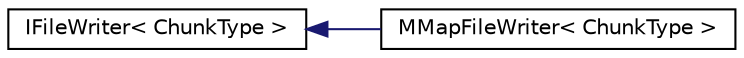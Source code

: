 digraph "Graphical Class Hierarchy"
{
 // LATEX_PDF_SIZE
  edge [fontname="Helvetica",fontsize="10",labelfontname="Helvetica",labelfontsize="10"];
  node [fontname="Helvetica",fontsize="10",shape=record];
  rankdir="LR";
  Node0 [label="IFileWriter\< ChunkType \>",height=0.2,width=0.4,color="black", fillcolor="white", style="filled",URL="$classIFileWriter.html",tooltip=" "];
  Node0 -> Node1 [dir="back",color="midnightblue",fontsize="10",style="solid",fontname="Helvetica"];
  Node1 [label="MMapFileWriter\< ChunkType \>",height=0.2,width=0.4,color="black", fillcolor="white", style="filled",URL="$classMMapFileWriter.html",tooltip=" "];
}
